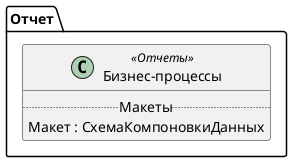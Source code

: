﻿@startuml БизнесПроцессы
'!include templates.wsd
'..\include templates.wsd
class Отчет.БизнесПроцессы as "Бизнес-процессы" <<Отчеты>>
{
..Макеты..
Макет : СхемаКомпоновкиДанных
}
@enduml
